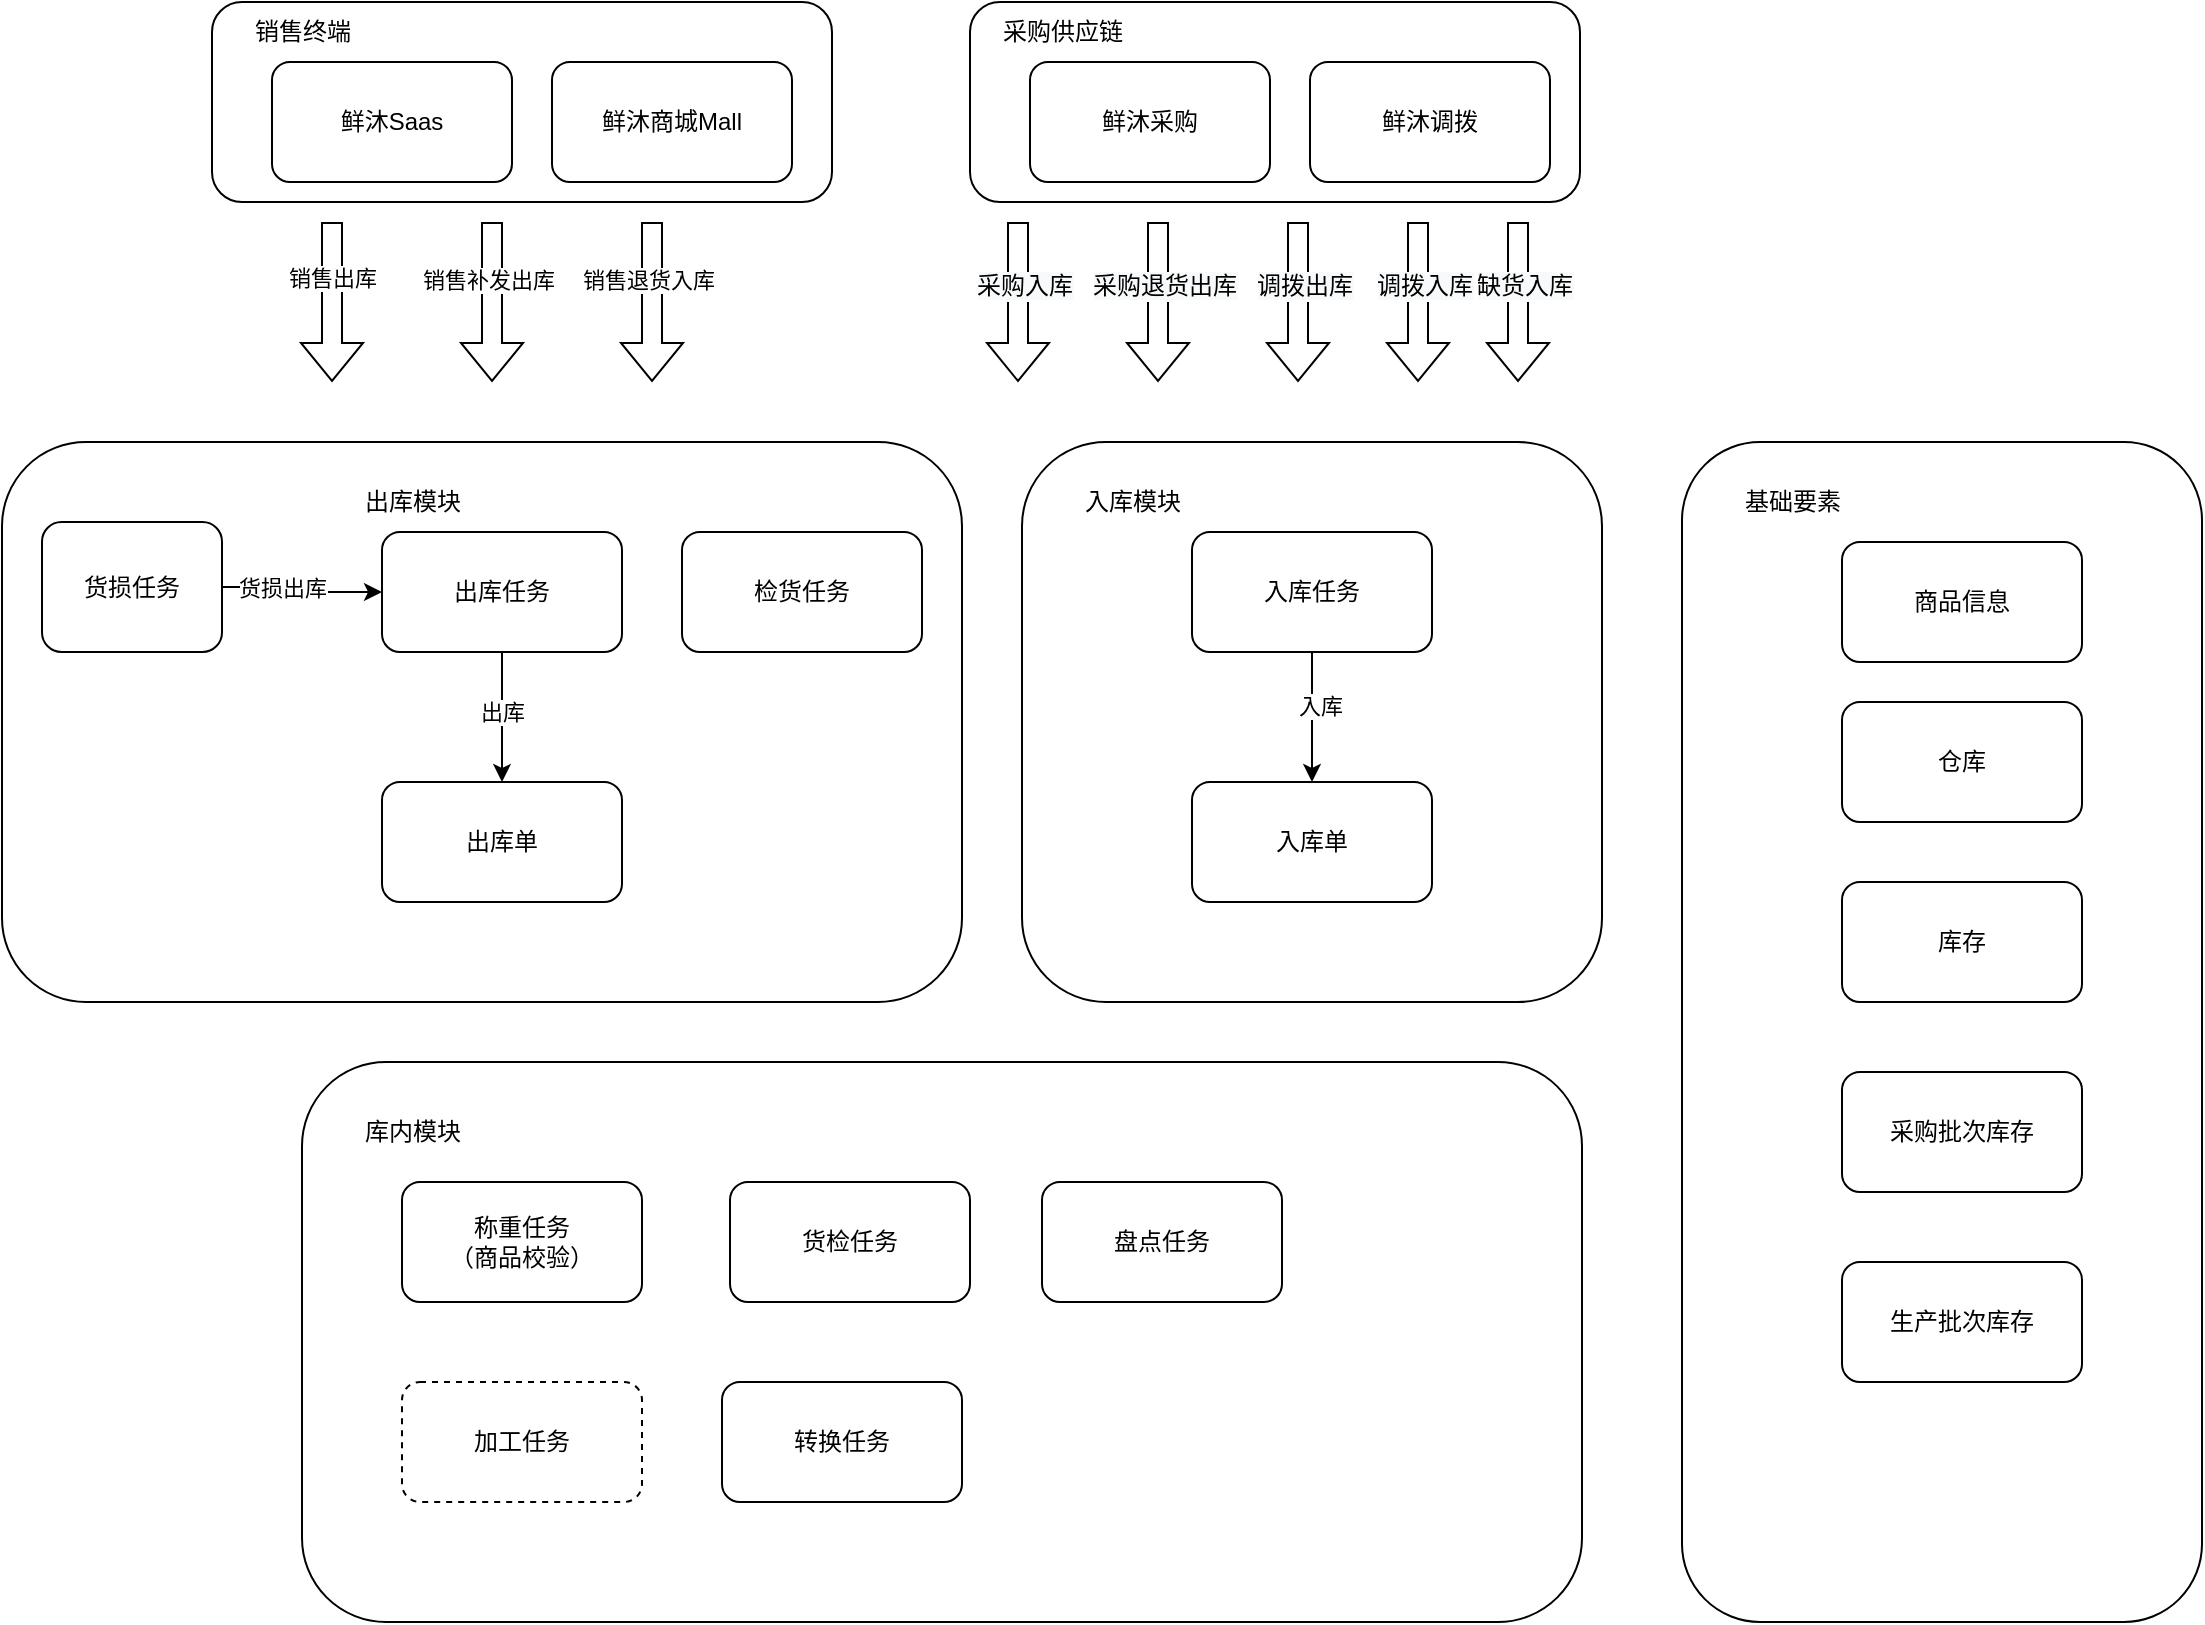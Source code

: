 <mxfile version="20.6.2" type="github">
  <diagram id="IZu9ggaDUqHKbORB0AyF" name="第 1 页">
    <mxGraphModel dx="1845" dy="1775" grid="1" gridSize="10" guides="1" tooltips="1" connect="1" arrows="1" fold="1" page="1" pageScale="1" pageWidth="827" pageHeight="1169" math="0" shadow="0">
      <root>
        <mxCell id="0" />
        <mxCell id="1" parent="0" />
        <mxCell id="JHcvv3xPEeXk3s1rYQYH-77" value="" style="rounded=1;whiteSpace=wrap;html=1;" vertex="1" parent="1">
          <mxGeometry x="414" y="-70" width="305" height="100" as="geometry" />
        </mxCell>
        <mxCell id="JHcvv3xPEeXk3s1rYQYH-75" value="" style="rounded=1;whiteSpace=wrap;html=1;" vertex="1" parent="1">
          <mxGeometry x="35" y="-70" width="310" height="100" as="geometry" />
        </mxCell>
        <mxCell id="JHcvv3xPEeXk3s1rYQYH-11" value="" style="rounded=1;whiteSpace=wrap;html=1;" vertex="1" parent="1">
          <mxGeometry x="440" y="150" width="290" height="280" as="geometry" />
        </mxCell>
        <mxCell id="JHcvv3xPEeXk3s1rYQYH-2" value="鲜沐Saas" style="rounded=1;whiteSpace=wrap;html=1;" vertex="1" parent="1">
          <mxGeometry x="65" y="-40" width="120" height="60" as="geometry" />
        </mxCell>
        <mxCell id="JHcvv3xPEeXk3s1rYQYH-3" value="鲜沐商城Mall" style="rounded=1;whiteSpace=wrap;html=1;" vertex="1" parent="1">
          <mxGeometry x="205" y="-40" width="120" height="60" as="geometry" />
        </mxCell>
        <mxCell id="JHcvv3xPEeXk3s1rYQYH-4" value="鲜沐采购" style="rounded=1;whiteSpace=wrap;html=1;" vertex="1" parent="1">
          <mxGeometry x="444" y="-40" width="120" height="60" as="geometry" />
        </mxCell>
        <mxCell id="JHcvv3xPEeXk3s1rYQYH-5" value="鲜沐调拨" style="rounded=1;whiteSpace=wrap;html=1;" vertex="1" parent="1">
          <mxGeometry x="584" y="-40" width="120" height="60" as="geometry" />
        </mxCell>
        <mxCell id="JHcvv3xPEeXk3s1rYQYH-6" value="" style="rounded=1;whiteSpace=wrap;html=1;" vertex="1" parent="1">
          <mxGeometry x="-70" y="150" width="480" height="280" as="geometry" />
        </mxCell>
        <mxCell id="JHcvv3xPEeXk3s1rYQYH-14" style="edgeStyle=orthogonalEdgeStyle;rounded=0;orthogonalLoop=1;jettySize=auto;html=1;exitX=0.5;exitY=1;exitDx=0;exitDy=0;" edge="1" parent="1" source="JHcvv3xPEeXk3s1rYQYH-7" target="JHcvv3xPEeXk3s1rYQYH-13">
          <mxGeometry relative="1" as="geometry" />
        </mxCell>
        <mxCell id="JHcvv3xPEeXk3s1rYQYH-71" value="出库" style="edgeLabel;html=1;align=center;verticalAlign=middle;resizable=0;points=[];" vertex="1" connectable="0" parent="JHcvv3xPEeXk3s1rYQYH-14">
          <mxGeometry x="-0.123" relative="1" as="geometry">
            <mxPoint y="1" as="offset" />
          </mxGeometry>
        </mxCell>
        <mxCell id="JHcvv3xPEeXk3s1rYQYH-7" value="出库任务" style="rounded=1;whiteSpace=wrap;html=1;" vertex="1" parent="1">
          <mxGeometry x="120" y="195" width="120" height="60" as="geometry" />
        </mxCell>
        <mxCell id="JHcvv3xPEeXk3s1rYQYH-16" style="edgeStyle=orthogonalEdgeStyle;rounded=0;orthogonalLoop=1;jettySize=auto;html=1;exitX=0.5;exitY=1;exitDx=0;exitDy=0;" edge="1" parent="1" source="JHcvv3xPEeXk3s1rYQYH-8" target="JHcvv3xPEeXk3s1rYQYH-15">
          <mxGeometry relative="1" as="geometry" />
        </mxCell>
        <mxCell id="JHcvv3xPEeXk3s1rYQYH-72" value="入库" style="edgeLabel;html=1;align=center;verticalAlign=middle;resizable=0;points=[];" vertex="1" connectable="0" parent="JHcvv3xPEeXk3s1rYQYH-16">
          <mxGeometry x="-0.215" y="4" relative="1" as="geometry">
            <mxPoint y="1" as="offset" />
          </mxGeometry>
        </mxCell>
        <mxCell id="JHcvv3xPEeXk3s1rYQYH-8" value="入库任务" style="rounded=1;whiteSpace=wrap;html=1;" vertex="1" parent="1">
          <mxGeometry x="525" y="195" width="120" height="60" as="geometry" />
        </mxCell>
        <mxCell id="JHcvv3xPEeXk3s1rYQYH-10" value="出库模块" style="text;html=1;align=center;verticalAlign=middle;resizable=0;points=[];autosize=1;strokeColor=none;fillColor=none;" vertex="1" parent="1">
          <mxGeometry x="100" y="165" width="70" height="30" as="geometry" />
        </mxCell>
        <mxCell id="JHcvv3xPEeXk3s1rYQYH-12" value="入库模块" style="text;html=1;align=center;verticalAlign=middle;resizable=0;points=[];autosize=1;strokeColor=none;fillColor=none;" vertex="1" parent="1">
          <mxGeometry x="460" y="165" width="70" height="30" as="geometry" />
        </mxCell>
        <mxCell id="JHcvv3xPEeXk3s1rYQYH-13" value="出库单" style="rounded=1;whiteSpace=wrap;html=1;" vertex="1" parent="1">
          <mxGeometry x="120" y="320" width="120" height="60" as="geometry" />
        </mxCell>
        <mxCell id="JHcvv3xPEeXk3s1rYQYH-15" value="入库单" style="rounded=1;whiteSpace=wrap;html=1;" vertex="1" parent="1">
          <mxGeometry x="525" y="320" width="120" height="60" as="geometry" />
        </mxCell>
        <mxCell id="JHcvv3xPEeXk3s1rYQYH-24" value="" style="shape=flexArrow;endArrow=classic;html=1;rounded=0;" edge="1" parent="1">
          <mxGeometry width="50" height="50" relative="1" as="geometry">
            <mxPoint x="95" y="40" as="sourcePoint" />
            <mxPoint x="95" y="120" as="targetPoint" />
          </mxGeometry>
        </mxCell>
        <mxCell id="JHcvv3xPEeXk3s1rYQYH-37" value="销售出库" style="edgeLabel;html=1;align=center;verticalAlign=middle;resizable=0;points=[];" vertex="1" connectable="0" parent="JHcvv3xPEeXk3s1rYQYH-24">
          <mxGeometry x="-0.3" relative="1" as="geometry">
            <mxPoint as="offset" />
          </mxGeometry>
        </mxCell>
        <mxCell id="JHcvv3xPEeXk3s1rYQYH-29" value="" style="shape=flexArrow;endArrow=classic;html=1;rounded=0;" edge="1" parent="1">
          <mxGeometry width="50" height="50" relative="1" as="geometry">
            <mxPoint x="175" y="40" as="sourcePoint" />
            <mxPoint x="175" y="120" as="targetPoint" />
          </mxGeometry>
        </mxCell>
        <mxCell id="JHcvv3xPEeXk3s1rYQYH-36" value="销售补发出库" style="edgeLabel;html=1;align=center;verticalAlign=middle;resizable=0;points=[];" vertex="1" connectable="0" parent="JHcvv3xPEeXk3s1rYQYH-29">
          <mxGeometry x="-0.275" y="-2" relative="1" as="geometry">
            <mxPoint as="offset" />
          </mxGeometry>
        </mxCell>
        <mxCell id="JHcvv3xPEeXk3s1rYQYH-31" value="" style="shape=flexArrow;endArrow=classic;html=1;rounded=0;" edge="1" parent="1">
          <mxGeometry width="50" height="50" relative="1" as="geometry">
            <mxPoint x="438" y="40" as="sourcePoint" />
            <mxPoint x="438" y="120" as="targetPoint" />
          </mxGeometry>
        </mxCell>
        <mxCell id="JHcvv3xPEeXk3s1rYQYH-35" value="&lt;span style=&quot;font-size: 12px; background-color: rgb(248, 249, 250);&quot;&gt;采购入库&lt;/span&gt;" style="edgeLabel;html=1;align=center;verticalAlign=middle;resizable=0;points=[];" vertex="1" connectable="0" parent="JHcvv3xPEeXk3s1rYQYH-31">
          <mxGeometry x="-0.2" y="3" relative="1" as="geometry">
            <mxPoint as="offset" />
          </mxGeometry>
        </mxCell>
        <mxCell id="JHcvv3xPEeXk3s1rYQYH-39" value="" style="shape=flexArrow;endArrow=classic;html=1;rounded=0;" edge="1" parent="1">
          <mxGeometry width="50" height="50" relative="1" as="geometry">
            <mxPoint x="255" y="40" as="sourcePoint" />
            <mxPoint x="255" y="120" as="targetPoint" />
          </mxGeometry>
        </mxCell>
        <mxCell id="JHcvv3xPEeXk3s1rYQYH-40" value="销售退货入库" style="edgeLabel;html=1;align=center;verticalAlign=middle;resizable=0;points=[];" vertex="1" connectable="0" parent="JHcvv3xPEeXk3s1rYQYH-39">
          <mxGeometry x="-0.275" y="-2" relative="1" as="geometry">
            <mxPoint as="offset" />
          </mxGeometry>
        </mxCell>
        <mxCell id="JHcvv3xPEeXk3s1rYQYH-43" value="" style="shape=flexArrow;endArrow=classic;html=1;rounded=0;" edge="1" parent="1">
          <mxGeometry width="50" height="50" relative="1" as="geometry">
            <mxPoint x="508" y="40" as="sourcePoint" />
            <mxPoint x="508" y="120" as="targetPoint" />
          </mxGeometry>
        </mxCell>
        <mxCell id="JHcvv3xPEeXk3s1rYQYH-44" value="&lt;span style=&quot;font-size: 12px; background-color: rgb(248, 249, 250);&quot;&gt;采购退货出库&lt;/span&gt;" style="edgeLabel;html=1;align=center;verticalAlign=middle;resizable=0;points=[];" vertex="1" connectable="0" parent="JHcvv3xPEeXk3s1rYQYH-43">
          <mxGeometry x="-0.2" y="3" relative="1" as="geometry">
            <mxPoint as="offset" />
          </mxGeometry>
        </mxCell>
        <mxCell id="JHcvv3xPEeXk3s1rYQYH-45" value="" style="shape=flexArrow;endArrow=classic;html=1;rounded=0;" edge="1" parent="1">
          <mxGeometry width="50" height="50" relative="1" as="geometry">
            <mxPoint x="578" y="40" as="sourcePoint" />
            <mxPoint x="578" y="120" as="targetPoint" />
          </mxGeometry>
        </mxCell>
        <mxCell id="JHcvv3xPEeXk3s1rYQYH-46" value="&lt;span style=&quot;font-size: 12px; background-color: rgb(248, 249, 250);&quot;&gt;调拨出库&lt;/span&gt;" style="edgeLabel;html=1;align=center;verticalAlign=middle;resizable=0;points=[];" vertex="1" connectable="0" parent="JHcvv3xPEeXk3s1rYQYH-45">
          <mxGeometry x="-0.2" y="3" relative="1" as="geometry">
            <mxPoint as="offset" />
          </mxGeometry>
        </mxCell>
        <mxCell id="JHcvv3xPEeXk3s1rYQYH-47" value="" style="shape=flexArrow;endArrow=classic;html=1;rounded=0;" edge="1" parent="1">
          <mxGeometry width="50" height="50" relative="1" as="geometry">
            <mxPoint x="638" y="40" as="sourcePoint" />
            <mxPoint x="638" y="120" as="targetPoint" />
          </mxGeometry>
        </mxCell>
        <mxCell id="JHcvv3xPEeXk3s1rYQYH-48" value="&lt;span style=&quot;font-size: 12px; background-color: rgb(248, 249, 250);&quot;&gt;调拨入库&lt;/span&gt;" style="edgeLabel;html=1;align=center;verticalAlign=middle;resizable=0;points=[];" vertex="1" connectable="0" parent="JHcvv3xPEeXk3s1rYQYH-47">
          <mxGeometry x="-0.2" y="3" relative="1" as="geometry">
            <mxPoint as="offset" />
          </mxGeometry>
        </mxCell>
        <mxCell id="JHcvv3xPEeXk3s1rYQYH-49" value="检货任务" style="rounded=1;whiteSpace=wrap;html=1;" vertex="1" parent="1">
          <mxGeometry x="270" y="195" width="120" height="60" as="geometry" />
        </mxCell>
        <mxCell id="JHcvv3xPEeXk3s1rYQYH-73" style="edgeStyle=orthogonalEdgeStyle;rounded=0;orthogonalLoop=1;jettySize=auto;html=1;exitX=1;exitY=0.5;exitDx=0;exitDy=0;" edge="1" parent="1" source="JHcvv3xPEeXk3s1rYQYH-51" target="JHcvv3xPEeXk3s1rYQYH-7">
          <mxGeometry relative="1" as="geometry" />
        </mxCell>
        <mxCell id="JHcvv3xPEeXk3s1rYQYH-74" value="货损出库" style="edgeLabel;html=1;align=center;verticalAlign=middle;resizable=0;points=[];" vertex="1" connectable="0" parent="JHcvv3xPEeXk3s1rYQYH-73">
          <mxGeometry x="-0.28" y="1" relative="1" as="geometry">
            <mxPoint y="1" as="offset" />
          </mxGeometry>
        </mxCell>
        <mxCell id="JHcvv3xPEeXk3s1rYQYH-51" value="货损任务" style="rounded=1;whiteSpace=wrap;html=1;" vertex="1" parent="1">
          <mxGeometry x="-50" y="190" width="90" height="65" as="geometry" />
        </mxCell>
        <mxCell id="JHcvv3xPEeXk3s1rYQYH-54" value="" style="shape=flexArrow;endArrow=classic;html=1;rounded=0;" edge="1" parent="1">
          <mxGeometry width="50" height="50" relative="1" as="geometry">
            <mxPoint x="688" y="40" as="sourcePoint" />
            <mxPoint x="688" y="120" as="targetPoint" />
          </mxGeometry>
        </mxCell>
        <mxCell id="JHcvv3xPEeXk3s1rYQYH-55" value="&lt;span style=&quot;font-size: 12px; background-color: rgb(248, 249, 250);&quot;&gt;缺货入库&lt;/span&gt;" style="edgeLabel;html=1;align=center;verticalAlign=middle;resizable=0;points=[];" vertex="1" connectable="0" parent="JHcvv3xPEeXk3s1rYQYH-54">
          <mxGeometry x="-0.2" y="3" relative="1" as="geometry">
            <mxPoint as="offset" />
          </mxGeometry>
        </mxCell>
        <mxCell id="JHcvv3xPEeXk3s1rYQYH-56" value="" style="rounded=1;whiteSpace=wrap;html=1;" vertex="1" parent="1">
          <mxGeometry x="80" y="460" width="640" height="280" as="geometry" />
        </mxCell>
        <mxCell id="JHcvv3xPEeXk3s1rYQYH-57" value="库内模块" style="text;html=1;align=center;verticalAlign=middle;resizable=0;points=[];autosize=1;strokeColor=none;fillColor=none;" vertex="1" parent="1">
          <mxGeometry x="100" y="480" width="70" height="30" as="geometry" />
        </mxCell>
        <mxCell id="JHcvv3xPEeXk3s1rYQYH-58" value="货检任务" style="rounded=1;whiteSpace=wrap;html=1;" vertex="1" parent="1">
          <mxGeometry x="294" y="520" width="120" height="60" as="geometry" />
        </mxCell>
        <mxCell id="JHcvv3xPEeXk3s1rYQYH-59" value="转换任务" style="rounded=1;whiteSpace=wrap;html=1;" vertex="1" parent="1">
          <mxGeometry x="290" y="620" width="120" height="60" as="geometry" />
        </mxCell>
        <mxCell id="JHcvv3xPEeXk3s1rYQYH-60" value="盘点任务" style="rounded=1;whiteSpace=wrap;html=1;" vertex="1" parent="1">
          <mxGeometry x="450" y="520" width="120" height="60" as="geometry" />
        </mxCell>
        <mxCell id="JHcvv3xPEeXk3s1rYQYH-61" value="加工任务" style="rounded=1;whiteSpace=wrap;html=1;dashed=1;" vertex="1" parent="1">
          <mxGeometry x="130" y="620" width="120" height="60" as="geometry" />
        </mxCell>
        <mxCell id="JHcvv3xPEeXk3s1rYQYH-62" value="称重任务&lt;br&gt;（商品校验）" style="rounded=1;whiteSpace=wrap;html=1;" vertex="1" parent="1">
          <mxGeometry x="130" y="520" width="120" height="60" as="geometry" />
        </mxCell>
        <mxCell id="JHcvv3xPEeXk3s1rYQYH-63" value="" style="rounded=1;whiteSpace=wrap;html=1;" vertex="1" parent="1">
          <mxGeometry x="770" y="150" width="260" height="590" as="geometry" />
        </mxCell>
        <mxCell id="JHcvv3xPEeXk3s1rYQYH-64" value="基础要素" style="text;html=1;align=center;verticalAlign=middle;resizable=0;points=[];autosize=1;strokeColor=none;fillColor=none;" vertex="1" parent="1">
          <mxGeometry x="790" y="165" width="70" height="30" as="geometry" />
        </mxCell>
        <mxCell id="JHcvv3xPEeXk3s1rYQYH-65" value="商品信息" style="rounded=1;whiteSpace=wrap;html=1;" vertex="1" parent="1">
          <mxGeometry x="850" y="200" width="120" height="60" as="geometry" />
        </mxCell>
        <mxCell id="JHcvv3xPEeXk3s1rYQYH-66" value="仓库" style="rounded=1;whiteSpace=wrap;html=1;" vertex="1" parent="1">
          <mxGeometry x="850" y="280" width="120" height="60" as="geometry" />
        </mxCell>
        <mxCell id="JHcvv3xPEeXk3s1rYQYH-68" value="库存" style="rounded=1;whiteSpace=wrap;html=1;" vertex="1" parent="1">
          <mxGeometry x="850" y="370" width="120" height="60" as="geometry" />
        </mxCell>
        <mxCell id="JHcvv3xPEeXk3s1rYQYH-69" value="采购批次库存" style="rounded=1;whiteSpace=wrap;html=1;" vertex="1" parent="1">
          <mxGeometry x="850" y="465" width="120" height="60" as="geometry" />
        </mxCell>
        <mxCell id="JHcvv3xPEeXk3s1rYQYH-70" value="生产批次库存" style="rounded=1;whiteSpace=wrap;html=1;" vertex="1" parent="1">
          <mxGeometry x="850" y="560" width="120" height="60" as="geometry" />
        </mxCell>
        <mxCell id="JHcvv3xPEeXk3s1rYQYH-76" value="销售终端" style="text;html=1;align=center;verticalAlign=middle;resizable=0;points=[];autosize=1;strokeColor=none;fillColor=none;" vertex="1" parent="1">
          <mxGeometry x="45" y="-70" width="70" height="30" as="geometry" />
        </mxCell>
        <mxCell id="JHcvv3xPEeXk3s1rYQYH-78" value="采购供应链" style="text;html=1;align=center;verticalAlign=middle;resizable=0;points=[];autosize=1;strokeColor=none;fillColor=none;" vertex="1" parent="1">
          <mxGeometry x="420" y="-70" width="80" height="30" as="geometry" />
        </mxCell>
      </root>
    </mxGraphModel>
  </diagram>
</mxfile>
